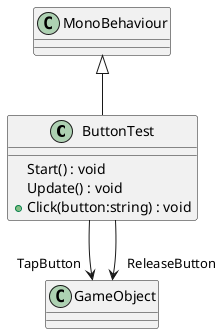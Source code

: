 @startuml
class ButtonTest {
    Start() : void
    Update() : void
    + Click(button:string) : void
}
MonoBehaviour <|-- ButtonTest
ButtonTest --> "TapButton" GameObject
ButtonTest --> "ReleaseButton" GameObject
@enduml
